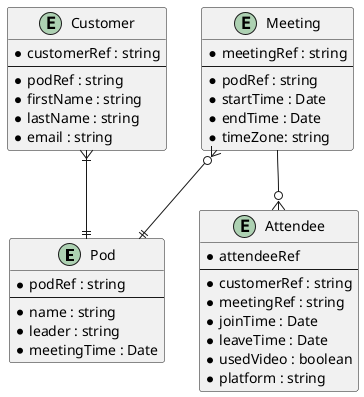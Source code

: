 @startuml ERD

entity Pod {
    * podRef : string
    --
    * name : string
    * leader : string
    * meetingTime : Date
}

entity Customer {
    * customerRef : string
    --
    * podRef : string
    * firstName : string
    * lastName : string
    * email : string
}

entity Meeting {
    * meetingRef : string
    --
    * podRef : string
    * startTime : Date
    * endTime : Date
    * timeZone: string
}

entity Attendee {
    * attendeeRef
    --
    * customerRef : string
    * meetingRef : string
    * joinTime : Date
    * leaveTime : Date
    * usedVideo : boolean
    * platform : string
}

Customer }|--|| Pod
Meeting }o--|| Pod
Meeting --o{ Attendee

@enduml